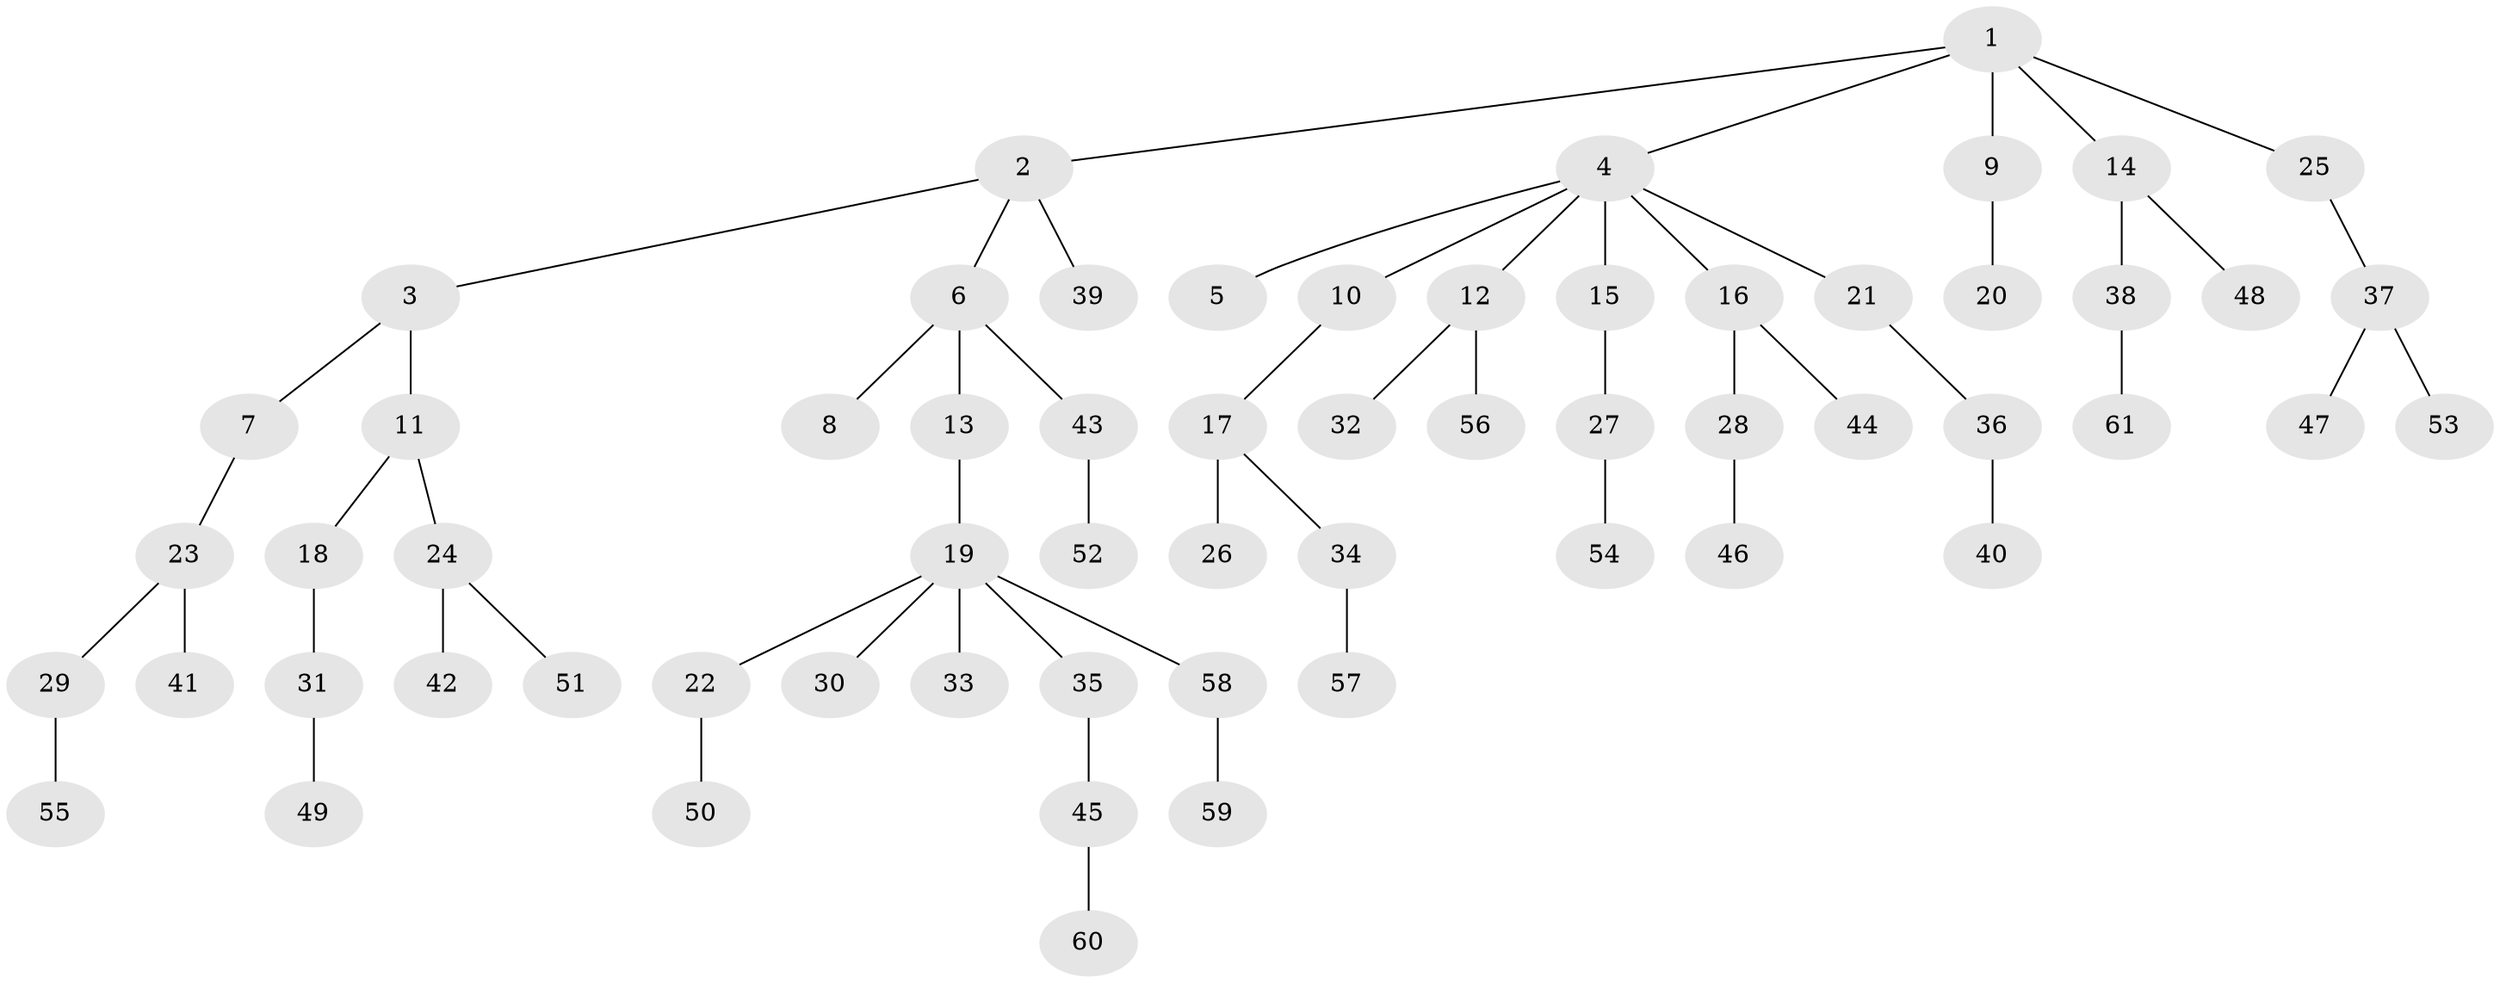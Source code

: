 // Generated by graph-tools (version 1.1) at 2025/36/03/09/25 02:36:46]
// undirected, 61 vertices, 60 edges
graph export_dot {
graph [start="1"]
  node [color=gray90,style=filled];
  1;
  2;
  3;
  4;
  5;
  6;
  7;
  8;
  9;
  10;
  11;
  12;
  13;
  14;
  15;
  16;
  17;
  18;
  19;
  20;
  21;
  22;
  23;
  24;
  25;
  26;
  27;
  28;
  29;
  30;
  31;
  32;
  33;
  34;
  35;
  36;
  37;
  38;
  39;
  40;
  41;
  42;
  43;
  44;
  45;
  46;
  47;
  48;
  49;
  50;
  51;
  52;
  53;
  54;
  55;
  56;
  57;
  58;
  59;
  60;
  61;
  1 -- 2;
  1 -- 4;
  1 -- 9;
  1 -- 14;
  1 -- 25;
  2 -- 3;
  2 -- 6;
  2 -- 39;
  3 -- 7;
  3 -- 11;
  4 -- 5;
  4 -- 10;
  4 -- 12;
  4 -- 15;
  4 -- 16;
  4 -- 21;
  6 -- 8;
  6 -- 13;
  6 -- 43;
  7 -- 23;
  9 -- 20;
  10 -- 17;
  11 -- 18;
  11 -- 24;
  12 -- 32;
  12 -- 56;
  13 -- 19;
  14 -- 38;
  14 -- 48;
  15 -- 27;
  16 -- 28;
  16 -- 44;
  17 -- 26;
  17 -- 34;
  18 -- 31;
  19 -- 22;
  19 -- 30;
  19 -- 33;
  19 -- 35;
  19 -- 58;
  21 -- 36;
  22 -- 50;
  23 -- 29;
  23 -- 41;
  24 -- 42;
  24 -- 51;
  25 -- 37;
  27 -- 54;
  28 -- 46;
  29 -- 55;
  31 -- 49;
  34 -- 57;
  35 -- 45;
  36 -- 40;
  37 -- 47;
  37 -- 53;
  38 -- 61;
  43 -- 52;
  45 -- 60;
  58 -- 59;
}
